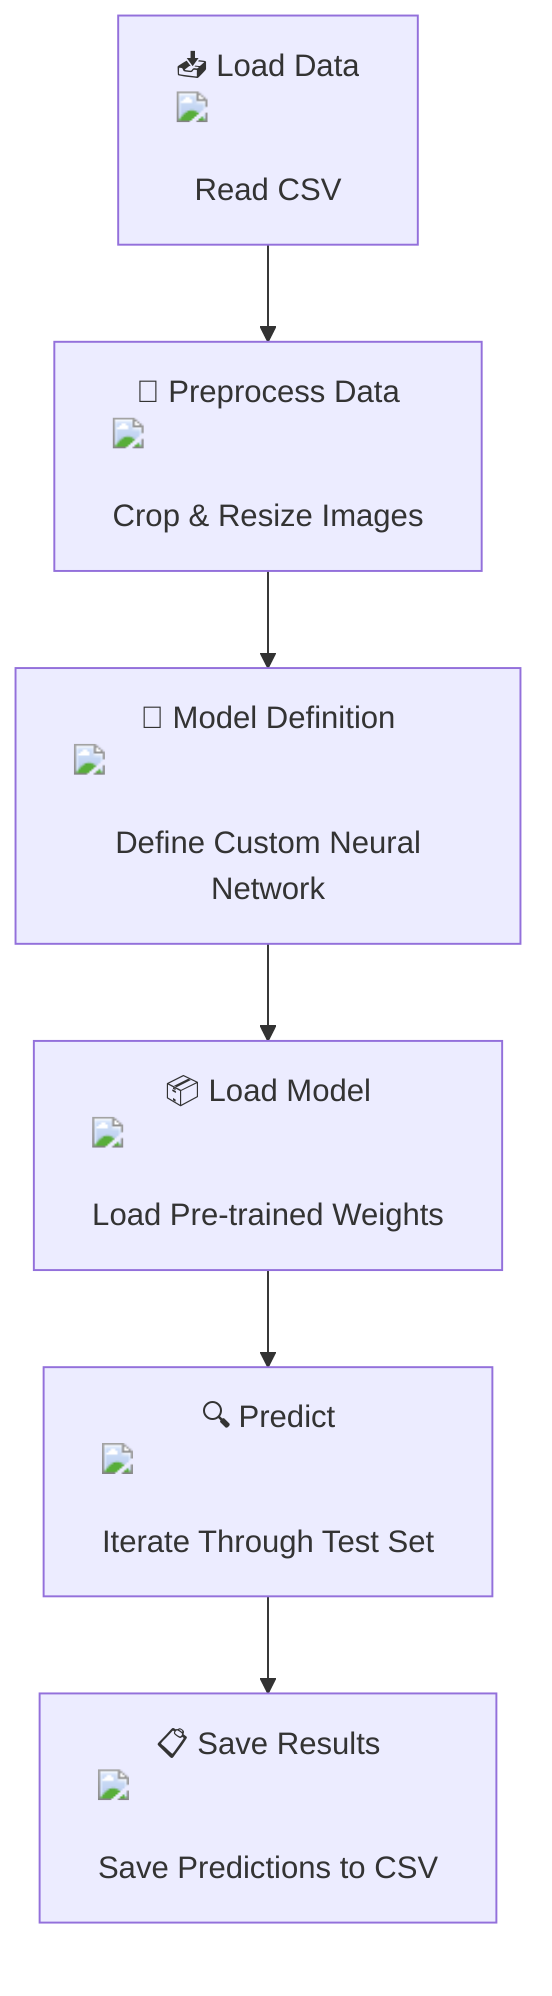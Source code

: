 flowchart TD
    A["📥 Load Data\n<img src='icons/file.svg' /> <br/> Read CSV"] --> B["🧹 Preprocess Data\n<img src='icons/column_split.svg' /> <br/> Crop & Resize Images"]
    B --> C["🧠 Model Definition\n<img src='icons/brain.svg' /> <br/> Define Custom Neural Network"]
    C --> D["📦 Load Model\n<img src='icons/brain.svg' /> <br/> Load Pre-trained Weights"]
    D --> E["🔍 Predict\n<img src='icons/table.svg' /> <br/> Iterate Through Test Set"]
    E --> F["📋 Save Results\n<img src='icons/file.svg' /> <br/> Save Predictions to CSV"]